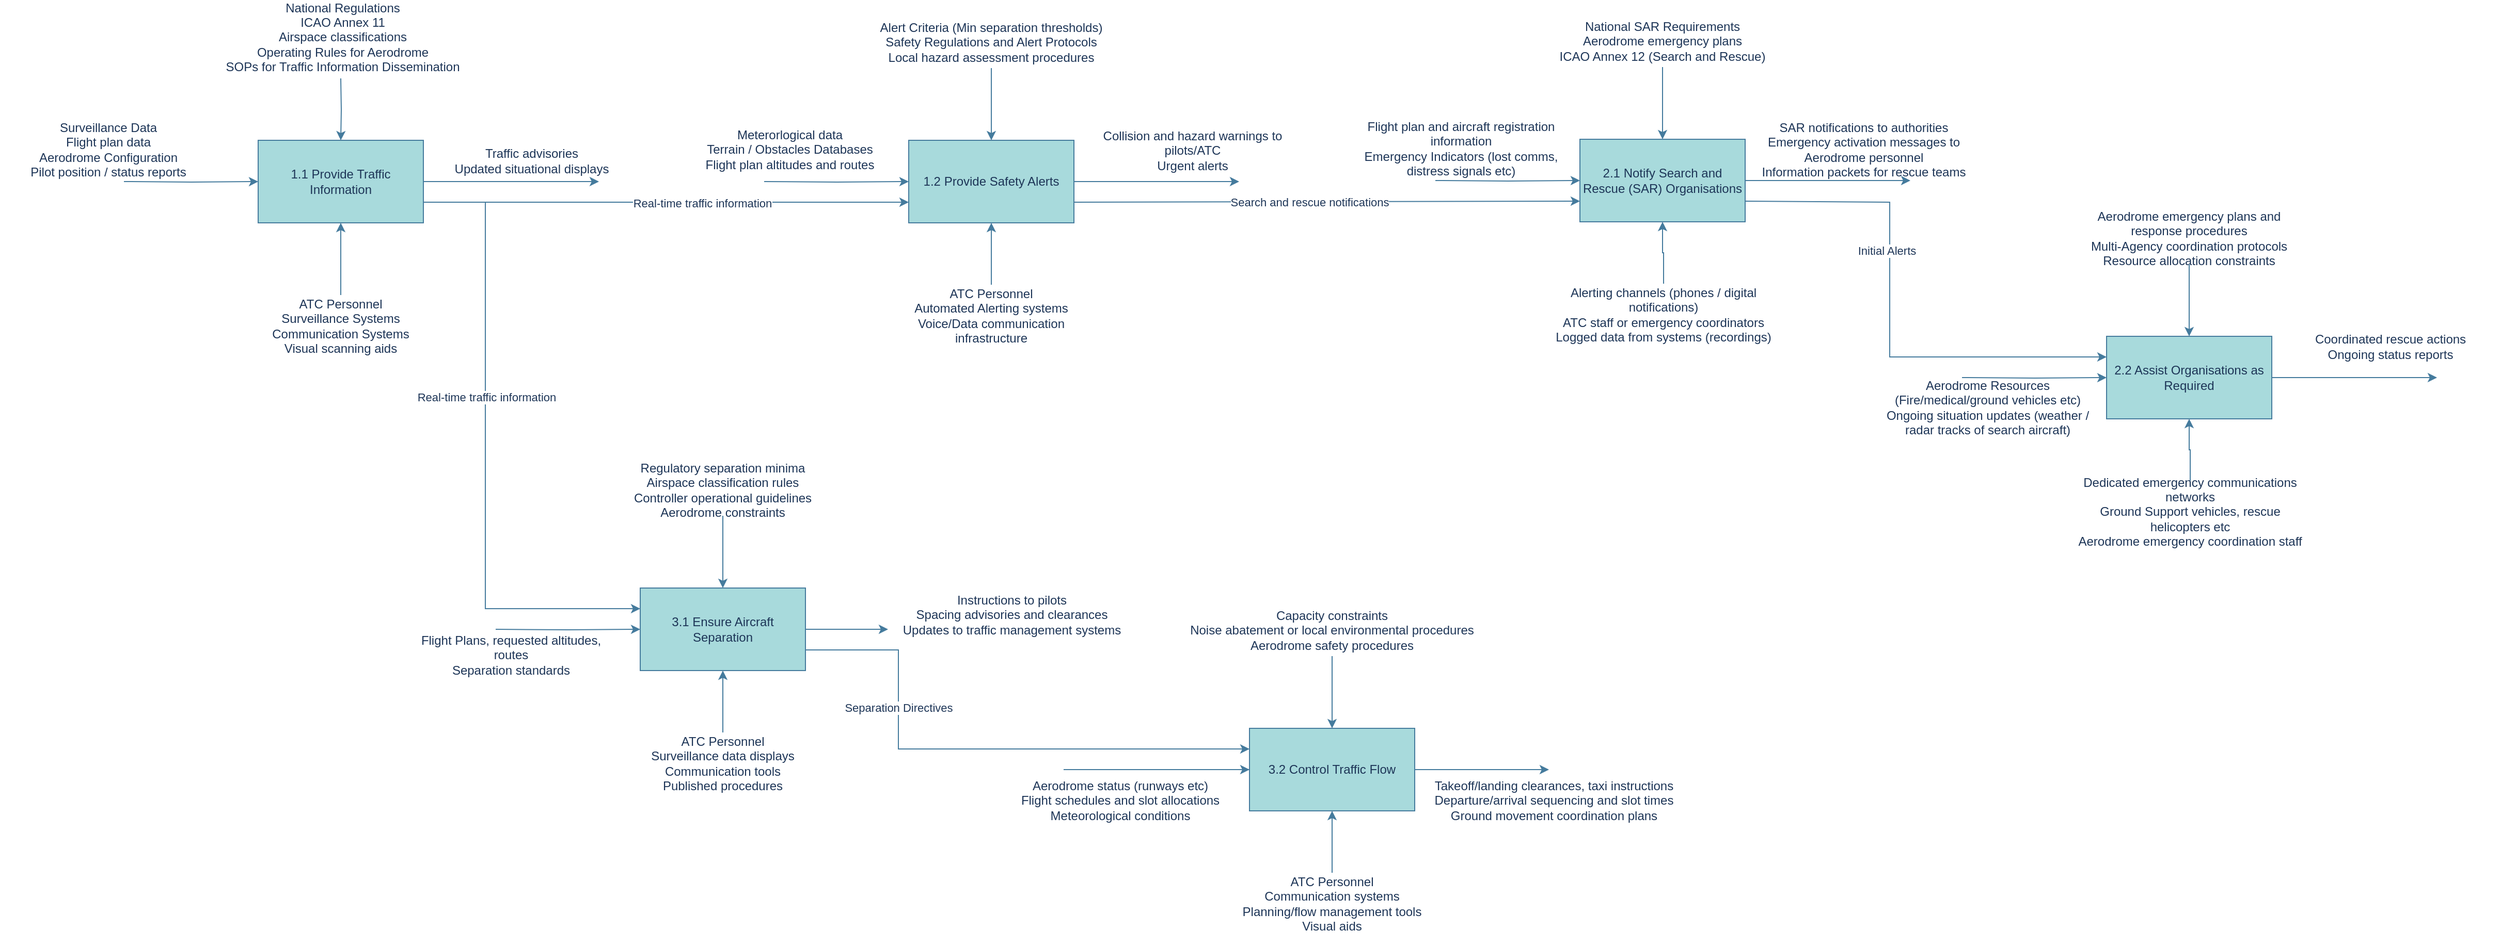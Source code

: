 <mxfile version="26.0.10">
  <diagram name="Page-1" id="mhuVICRI-4RMuyPOTQWO">
    <mxGraphModel dx="1678" dy="919" grid="1" gridSize="10" guides="1" tooltips="1" connect="1" arrows="1" fold="1" page="1" pageScale="1" pageWidth="3300" pageHeight="2339" math="0" shadow="0">
      <root>
        <mxCell id="0" />
        <mxCell id="1" parent="0" />
        <mxCell id="YCx-nxro3G4o6VL55sHo-1" value="" style="group;labelBackgroundColor=none;fontColor=#1D3557;" vertex="1" connectable="0" parent="1">
          <mxGeometry x="210.0" y="160" width="590" height="290" as="geometry" />
        </mxCell>
        <mxCell id="YCx-nxro3G4o6VL55sHo-2" value="" style="group;labelBackgroundColor=none;fontColor=#1D3557;" vertex="1" connectable="0" parent="YCx-nxro3G4o6VL55sHo-1">
          <mxGeometry x="110" width="480" height="290" as="geometry" />
        </mxCell>
        <mxCell id="YCx-nxro3G4o6VL55sHo-3" value="1.1 Provide Traffic Information" style="rounded=0;whiteSpace=wrap;html=1;labelBackgroundColor=none;fillColor=#A8DADC;strokeColor=#457B9D;fontColor=#1D3557;" vertex="1" parent="YCx-nxro3G4o6VL55sHo-2">
          <mxGeometry x="100" y="80" width="160" height="80" as="geometry" />
        </mxCell>
        <mxCell id="YCx-nxro3G4o6VL55sHo-4" value="" style="edgeStyle=orthogonalEdgeStyle;rounded=0;orthogonalLoop=1;jettySize=auto;html=1;strokeColor=#457B9D;fontColor=default;fillColor=#A8DADC;labelBackgroundColor=none;" edge="1" parent="YCx-nxro3G4o6VL55sHo-2" source="YCx-nxro3G4o6VL55sHo-5" target="YCx-nxro3G4o6VL55sHo-3">
          <mxGeometry relative="1" as="geometry" />
        </mxCell>
        <mxCell id="YCx-nxro3G4o6VL55sHo-5" value="ATC Personnel&lt;br&gt;Surveillance Systems&lt;br&gt;Communication Systems&lt;br&gt;Visual scanning aids" style="text;html=1;align=center;verticalAlign=middle;whiteSpace=wrap;rounded=0;labelBackgroundColor=none;fontColor=#1D3557;" vertex="1" parent="YCx-nxro3G4o6VL55sHo-2">
          <mxGeometry x="80" y="230" width="200" height="60" as="geometry" />
        </mxCell>
        <mxCell id="YCx-nxro3G4o6VL55sHo-7" value="" style="edgeStyle=orthogonalEdgeStyle;rounded=0;orthogonalLoop=1;jettySize=auto;html=1;strokeColor=#457B9D;align=center;verticalAlign=middle;fontFamily=Helvetica;fontSize=11;fontColor=default;labelBackgroundColor=none;endArrow=classic;fillColor=#A8DADC;" edge="1" parent="YCx-nxro3G4o6VL55sHo-2" target="YCx-nxro3G4o6VL55sHo-3">
          <mxGeometry relative="1" as="geometry">
            <mxPoint x="180" y="20" as="sourcePoint" />
          </mxGeometry>
        </mxCell>
        <mxCell id="YCx-nxro3G4o6VL55sHo-12" value="" style="edgeLabel;html=1;align=center;verticalAlign=middle;resizable=0;points=[];strokeColor=#457B9D;fontColor=#1D3557;fillColor=#A8DADC;" vertex="1" connectable="0" parent="YCx-nxro3G4o6VL55sHo-7">
          <mxGeometry x="-0.472" y="-2" relative="1" as="geometry">
            <mxPoint as="offset" />
          </mxGeometry>
        </mxCell>
        <mxCell id="YCx-nxro3G4o6VL55sHo-8" value="Traffic advisories&lt;br&gt;Updated situational displays" style="text;html=1;align=center;verticalAlign=middle;whiteSpace=wrap;rounded=0;labelBackgroundColor=none;fontColor=#1D3557;" vertex="1" parent="YCx-nxro3G4o6VL55sHo-2">
          <mxGeometry x="260" y="80" width="210" height="40" as="geometry" />
        </mxCell>
        <mxCell id="YCx-nxro3G4o6VL55sHo-9" value="" style="endArrow=classic;html=1;rounded=0;exitX=1;exitY=0.5;exitDx=0;exitDy=0;strokeColor=#457B9D;align=center;verticalAlign=middle;fontFamily=Helvetica;fontSize=11;fontColor=default;labelBackgroundColor=none;edgeStyle=orthogonalEdgeStyle;fillColor=#A8DADC;" edge="1" parent="YCx-nxro3G4o6VL55sHo-1" source="YCx-nxro3G4o6VL55sHo-3">
          <mxGeometry width="50" height="50" relative="1" as="geometry">
            <mxPoint x="310" y="280" as="sourcePoint" />
            <mxPoint x="540" y="120" as="targetPoint" />
          </mxGeometry>
        </mxCell>
        <mxCell id="YCx-nxro3G4o6VL55sHo-10" value="" style="edgeStyle=orthogonalEdgeStyle;rounded=0;orthogonalLoop=1;jettySize=auto;html=1;strokeColor=#457B9D;fontColor=default;fillColor=#A8DADC;labelBackgroundColor=none;" edge="1" parent="YCx-nxro3G4o6VL55sHo-1" target="YCx-nxro3G4o6VL55sHo-3">
          <mxGeometry relative="1" as="geometry">
            <mxPoint x="80" y="120" as="sourcePoint" />
          </mxGeometry>
        </mxCell>
        <mxCell id="YCx-nxro3G4o6VL55sHo-11" value="Surveillance Data&lt;br&gt;Flight plan data&lt;div&gt;Aerodrome Configuration&lt;br&gt;Pilot position / status reports&lt;/div&gt;" style="text;html=1;align=center;verticalAlign=middle;whiteSpace=wrap;rounded=0;labelBackgroundColor=none;fontColor=#1D3557;" vertex="1" parent="YCx-nxro3G4o6VL55sHo-1">
          <mxGeometry x="-40" y="50" width="210" height="77" as="geometry" />
        </mxCell>
        <mxCell id="YCx-nxro3G4o6VL55sHo-13" value="National Regulations&lt;br&gt;ICAO Annex 11&lt;br&gt;Airspace classifications&lt;br&gt;Operating Rules for Aerodrome&lt;br&gt;SOPs for Traffic Information Dissemination" style="text;html=1;align=center;verticalAlign=middle;whiteSpace=wrap;rounded=0;labelBackgroundColor=none;fontColor=#1D3557;" vertex="1" parent="1">
          <mxGeometry x="387" y="120" width="230" height="40" as="geometry" />
        </mxCell>
        <mxCell id="YCx-nxro3G4o6VL55sHo-14" value="" style="group;labelBackgroundColor=none;fontColor=#1D3557;" vertex="1" connectable="0" parent="1">
          <mxGeometry x="830.0" y="160" width="590" height="290" as="geometry" />
        </mxCell>
        <mxCell id="YCx-nxro3G4o6VL55sHo-15" value="" style="group;labelBackgroundColor=none;fontColor=#1D3557;" vertex="1" connectable="0" parent="YCx-nxro3G4o6VL55sHo-14">
          <mxGeometry x="110" width="480" height="290" as="geometry" />
        </mxCell>
        <mxCell id="YCx-nxro3G4o6VL55sHo-16" value="1.2 Provide Safety Alerts" style="rounded=0;whiteSpace=wrap;html=1;labelBackgroundColor=none;fillColor=#A8DADC;strokeColor=#457B9D;fontColor=#1D3557;" vertex="1" parent="YCx-nxro3G4o6VL55sHo-15">
          <mxGeometry x="110" y="80" width="160" height="80" as="geometry" />
        </mxCell>
        <mxCell id="YCx-nxro3G4o6VL55sHo-17" value="" style="edgeStyle=orthogonalEdgeStyle;rounded=0;orthogonalLoop=1;jettySize=auto;html=1;strokeColor=#457B9D;fontColor=default;fillColor=#A8DADC;labelBackgroundColor=none;" edge="1" parent="YCx-nxro3G4o6VL55sHo-15" source="YCx-nxro3G4o6VL55sHo-18" target="YCx-nxro3G4o6VL55sHo-16">
          <mxGeometry relative="1" as="geometry" />
        </mxCell>
        <mxCell id="YCx-nxro3G4o6VL55sHo-18" value="ATC Personnel&lt;br&gt;Automated Alerting systems&lt;br&gt;Voice/Data communication infrastructure" style="text;html=1;align=center;verticalAlign=middle;whiteSpace=wrap;rounded=0;labelBackgroundColor=none;fontColor=#1D3557;" vertex="1" parent="YCx-nxro3G4o6VL55sHo-15">
          <mxGeometry x="90" y="220" width="200" height="60" as="geometry" />
        </mxCell>
        <mxCell id="YCx-nxro3G4o6VL55sHo-21" value="Collision and hazard warnings to pilots/ATC&lt;br&gt;Urgent alerts" style="text;html=1;align=center;verticalAlign=middle;whiteSpace=wrap;rounded=0;labelBackgroundColor=none;fontColor=#1D3557;" vertex="1" parent="YCx-nxro3G4o6VL55sHo-15">
          <mxGeometry x="280" y="70" width="210" height="40" as="geometry" />
        </mxCell>
        <mxCell id="YCx-nxro3G4o6VL55sHo-24" value="Meterorlogical data&lt;br&gt;Terrain / Obstacles Databases&lt;br&gt;Flight plan altitudes and routes" style="text;html=1;align=center;verticalAlign=middle;whiteSpace=wrap;rounded=0;labelBackgroundColor=none;fontColor=#1D3557;" vertex="1" parent="YCx-nxro3G4o6VL55sHo-15">
          <mxGeometry x="-110" y="50" width="210" height="77" as="geometry" />
        </mxCell>
        <mxCell id="YCx-nxro3G4o6VL55sHo-22" value="" style="endArrow=classic;html=1;rounded=0;exitX=1;exitY=0.5;exitDx=0;exitDy=0;strokeColor=#457B9D;align=center;verticalAlign=middle;fontFamily=Helvetica;fontSize=11;fontColor=default;labelBackgroundColor=none;edgeStyle=orthogonalEdgeStyle;fillColor=#A8DADC;" edge="1" parent="YCx-nxro3G4o6VL55sHo-14" source="YCx-nxro3G4o6VL55sHo-16">
          <mxGeometry width="50" height="50" relative="1" as="geometry">
            <mxPoint x="310" y="280" as="sourcePoint" />
            <mxPoint x="540" y="120" as="targetPoint" />
          </mxGeometry>
        </mxCell>
        <mxCell id="YCx-nxro3G4o6VL55sHo-23" value="" style="edgeStyle=orthogonalEdgeStyle;rounded=0;orthogonalLoop=1;jettySize=auto;html=1;strokeColor=#457B9D;fontColor=default;fillColor=#A8DADC;labelBackgroundColor=none;" edge="1" parent="YCx-nxro3G4o6VL55sHo-14" target="YCx-nxro3G4o6VL55sHo-16">
          <mxGeometry relative="1" as="geometry">
            <mxPoint x="80" y="120" as="sourcePoint" />
          </mxGeometry>
        </mxCell>
        <mxCell id="YCx-nxro3G4o6VL55sHo-25" value="" style="endArrow=classic;html=1;rounded=0;strokeColor=#457B9D;fontColor=#1D3557;fillColor=#A8DADC;entryX=0;entryY=0.75;entryDx=0;entryDy=0;exitX=1;exitY=0.75;exitDx=0;exitDy=0;" edge="1" parent="1" source="YCx-nxro3G4o6VL55sHo-3" target="YCx-nxro3G4o6VL55sHo-16">
          <mxGeometry width="50" height="50" relative="1" as="geometry">
            <mxPoint x="700" y="390" as="sourcePoint" />
            <mxPoint x="750" y="340" as="targetPoint" />
          </mxGeometry>
        </mxCell>
        <mxCell id="YCx-nxro3G4o6VL55sHo-26" value="Real-time traffic information" style="edgeLabel;html=1;align=center;verticalAlign=middle;resizable=0;points=[];strokeColor=#457B9D;fontColor=#1D3557;fillColor=#A8DADC;" vertex="1" connectable="0" parent="YCx-nxro3G4o6VL55sHo-25">
          <mxGeometry x="0.149" y="-1" relative="1" as="geometry">
            <mxPoint as="offset" />
          </mxGeometry>
        </mxCell>
        <mxCell id="YCx-nxro3G4o6VL55sHo-28" value="Alert Criteria (Min separation thresholds)&lt;br&gt;Safety Regulations and Alert Protocols&lt;br&gt;Local hazard assessment procedures" style="text;html=1;align=center;verticalAlign=middle;whiteSpace=wrap;rounded=0;labelBackgroundColor=none;fontColor=#1D3557;" vertex="1" parent="1">
          <mxGeometry x="1015" y="120" width="230" height="50" as="geometry" />
        </mxCell>
        <mxCell id="YCx-nxro3G4o6VL55sHo-19" value="" style="edgeStyle=orthogonalEdgeStyle;rounded=0;orthogonalLoop=1;jettySize=auto;html=1;strokeColor=#457B9D;align=center;verticalAlign=middle;fontFamily=Helvetica;fontSize=11;fontColor=default;labelBackgroundColor=none;endArrow=classic;fillColor=#A8DADC;" edge="1" parent="1" target="YCx-nxro3G4o6VL55sHo-16" source="YCx-nxro3G4o6VL55sHo-28">
          <mxGeometry relative="1" as="geometry">
            <mxPoint x="1120.0" y="180" as="sourcePoint" />
          </mxGeometry>
        </mxCell>
        <mxCell id="YCx-nxro3G4o6VL55sHo-20" value="" style="edgeLabel;html=1;align=center;verticalAlign=middle;resizable=0;points=[];strokeColor=#457B9D;fontColor=#1D3557;fillColor=#A8DADC;" vertex="1" connectable="0" parent="YCx-nxro3G4o6VL55sHo-19">
          <mxGeometry x="-0.472" y="-2" relative="1" as="geometry">
            <mxPoint as="offset" />
          </mxGeometry>
        </mxCell>
        <mxCell id="YCx-nxro3G4o6VL55sHo-30" value="" style="group;labelBackgroundColor=none;fontColor=#1D3557;" vertex="1" connectable="0" parent="1">
          <mxGeometry x="1480.0" y="159" width="590" height="290" as="geometry" />
        </mxCell>
        <mxCell id="YCx-nxro3G4o6VL55sHo-31" value="" style="group;labelBackgroundColor=none;fontColor=#1D3557;" vertex="1" connectable="0" parent="YCx-nxro3G4o6VL55sHo-30">
          <mxGeometry x="110" width="480" height="290" as="geometry" />
        </mxCell>
        <mxCell id="YCx-nxro3G4o6VL55sHo-32" value="2.1 Notify Search and Rescue (SAR) Organisations" style="rounded=0;whiteSpace=wrap;html=1;labelBackgroundColor=none;fillColor=#A8DADC;strokeColor=#457B9D;fontColor=#1D3557;" vertex="1" parent="YCx-nxro3G4o6VL55sHo-31">
          <mxGeometry x="110" y="80" width="160" height="80" as="geometry" />
        </mxCell>
        <mxCell id="YCx-nxro3G4o6VL55sHo-33" value="" style="edgeStyle=orthogonalEdgeStyle;rounded=0;orthogonalLoop=1;jettySize=auto;html=1;strokeColor=#457B9D;fontColor=default;fillColor=#A8DADC;labelBackgroundColor=none;" edge="1" parent="YCx-nxro3G4o6VL55sHo-31" source="YCx-nxro3G4o6VL55sHo-34" target="YCx-nxro3G4o6VL55sHo-32">
          <mxGeometry relative="1" as="geometry" />
        </mxCell>
        <mxCell id="YCx-nxro3G4o6VL55sHo-34" value="Alerting channels (phones / digital notifications)&lt;br&gt;ATC staff or emergency coordinators&lt;br&gt;Logged data from systems (recordings)" style="text;html=1;align=center;verticalAlign=middle;whiteSpace=wrap;rounded=0;labelBackgroundColor=none;fontColor=#1D3557;" vertex="1" parent="YCx-nxro3G4o6VL55sHo-31">
          <mxGeometry x="81" y="220" width="220" height="60" as="geometry" />
        </mxCell>
        <mxCell id="YCx-nxro3G4o6VL55sHo-35" value="SAR notifications to authorities&lt;br&gt;Emergency activation messages to Aerodrome personnel&lt;br&gt;Information packets for rescue teams" style="text;html=1;align=center;verticalAlign=middle;whiteSpace=wrap;rounded=0;labelBackgroundColor=none;fontColor=#1D3557;" vertex="1" parent="YCx-nxro3G4o6VL55sHo-31">
          <mxGeometry x="280" y="70" width="210" height="40" as="geometry" />
        </mxCell>
        <mxCell id="YCx-nxro3G4o6VL55sHo-36" value="Flight plan and aircraft registration information&lt;br&gt;Emergency Indicators (lost comms, distress signals etc)" style="text;html=1;align=center;verticalAlign=middle;whiteSpace=wrap;rounded=0;labelBackgroundColor=none;fontColor=#1D3557;" vertex="1" parent="YCx-nxro3G4o6VL55sHo-31">
          <mxGeometry x="-110" y="50" width="210" height="77" as="geometry" />
        </mxCell>
        <mxCell id="YCx-nxro3G4o6VL55sHo-39" value="National SAR Requirements&lt;br&gt;Aerodrome emergency plans&lt;br&gt;ICAO Annex 12 (Search and Rescue)" style="text;html=1;align=center;verticalAlign=middle;whiteSpace=wrap;rounded=0;labelBackgroundColor=none;fontColor=#1D3557;" vertex="1" parent="YCx-nxro3G4o6VL55sHo-31">
          <mxGeometry x="75.0" y="-40" width="230" height="50" as="geometry" />
        </mxCell>
        <mxCell id="YCx-nxro3G4o6VL55sHo-40" value="" style="edgeStyle=orthogonalEdgeStyle;rounded=0;orthogonalLoop=1;jettySize=auto;html=1;strokeColor=#457B9D;align=center;verticalAlign=middle;fontFamily=Helvetica;fontSize=11;fontColor=default;labelBackgroundColor=none;endArrow=classic;fillColor=#A8DADC;" edge="1" parent="YCx-nxro3G4o6VL55sHo-31" source="YCx-nxro3G4o6VL55sHo-39">
          <mxGeometry relative="1" as="geometry">
            <mxPoint x="180" y="20" as="sourcePoint" />
            <mxPoint x="190.0" y="80" as="targetPoint" />
          </mxGeometry>
        </mxCell>
        <mxCell id="YCx-nxro3G4o6VL55sHo-41" value="" style="edgeLabel;html=1;align=center;verticalAlign=middle;resizable=0;points=[];strokeColor=#457B9D;fontColor=#1D3557;fillColor=#A8DADC;" vertex="1" connectable="0" parent="YCx-nxro3G4o6VL55sHo-40">
          <mxGeometry x="-0.472" y="-2" relative="1" as="geometry">
            <mxPoint as="offset" />
          </mxGeometry>
        </mxCell>
        <mxCell id="YCx-nxro3G4o6VL55sHo-37" value="" style="endArrow=classic;html=1;rounded=0;exitX=1;exitY=0.5;exitDx=0;exitDy=0;strokeColor=#457B9D;align=center;verticalAlign=middle;fontFamily=Helvetica;fontSize=11;fontColor=default;labelBackgroundColor=none;edgeStyle=orthogonalEdgeStyle;fillColor=#A8DADC;" edge="1" parent="YCx-nxro3G4o6VL55sHo-30" source="YCx-nxro3G4o6VL55sHo-32">
          <mxGeometry width="50" height="50" relative="1" as="geometry">
            <mxPoint x="310" y="280" as="sourcePoint" />
            <mxPoint x="540" y="120" as="targetPoint" />
          </mxGeometry>
        </mxCell>
        <mxCell id="YCx-nxro3G4o6VL55sHo-38" value="" style="edgeStyle=orthogonalEdgeStyle;rounded=0;orthogonalLoop=1;jettySize=auto;html=1;strokeColor=#457B9D;fontColor=default;fillColor=#A8DADC;labelBackgroundColor=none;" edge="1" parent="YCx-nxro3G4o6VL55sHo-30" target="YCx-nxro3G4o6VL55sHo-32">
          <mxGeometry relative="1" as="geometry">
            <mxPoint x="80" y="120" as="sourcePoint" />
          </mxGeometry>
        </mxCell>
        <mxCell id="YCx-nxro3G4o6VL55sHo-42" value="" style="endArrow=classic;html=1;rounded=0;strokeColor=#457B9D;fontColor=#1D3557;fillColor=#A8DADC;entryX=0;entryY=0.75;entryDx=0;entryDy=0;exitX=1;exitY=0.75;exitDx=0;exitDy=0;" edge="1" parent="1" source="YCx-nxro3G4o6VL55sHo-16" target="YCx-nxro3G4o6VL55sHo-32">
          <mxGeometry width="50" height="50" relative="1" as="geometry">
            <mxPoint x="1410" y="480" as="sourcePoint" />
            <mxPoint x="1460" y="430" as="targetPoint" />
          </mxGeometry>
        </mxCell>
        <mxCell id="YCx-nxro3G4o6VL55sHo-43" value="Search and rescue notifications" style="edgeLabel;html=1;align=center;verticalAlign=middle;resizable=0;points=[];strokeColor=#457B9D;fontColor=#1D3557;fillColor=#A8DADC;" vertex="1" connectable="0" parent="YCx-nxro3G4o6VL55sHo-42">
          <mxGeometry x="-0.072" relative="1" as="geometry">
            <mxPoint as="offset" />
          </mxGeometry>
        </mxCell>
        <mxCell id="YCx-nxro3G4o6VL55sHo-44" value="" style="group;labelBackgroundColor=none;fontColor=#1D3557;" vertex="1" connectable="0" parent="1">
          <mxGeometry x="1990.0" y="350" width="590" height="290" as="geometry" />
        </mxCell>
        <mxCell id="YCx-nxro3G4o6VL55sHo-45" value="" style="group;labelBackgroundColor=none;fontColor=#1D3557;" vertex="1" connectable="0" parent="YCx-nxro3G4o6VL55sHo-44">
          <mxGeometry x="110" width="480" height="290" as="geometry" />
        </mxCell>
        <mxCell id="YCx-nxro3G4o6VL55sHo-46" value="2.2 Assist Organisations as Required" style="rounded=0;whiteSpace=wrap;html=1;labelBackgroundColor=none;fillColor=#A8DADC;strokeColor=#457B9D;fontColor=#1D3557;" vertex="1" parent="YCx-nxro3G4o6VL55sHo-45">
          <mxGeometry x="110" y="80" width="160" height="80" as="geometry" />
        </mxCell>
        <mxCell id="YCx-nxro3G4o6VL55sHo-47" value="" style="edgeStyle=orthogonalEdgeStyle;rounded=0;orthogonalLoop=1;jettySize=auto;html=1;strokeColor=#457B9D;fontColor=default;fillColor=#A8DADC;labelBackgroundColor=none;" edge="1" parent="YCx-nxro3G4o6VL55sHo-45" source="YCx-nxro3G4o6VL55sHo-48" target="YCx-nxro3G4o6VL55sHo-46">
          <mxGeometry relative="1" as="geometry" />
        </mxCell>
        <mxCell id="YCx-nxro3G4o6VL55sHo-48" value="Dedicated emergency communications networks&lt;br&gt;Ground Support vehicles, rescue helicopters etc&lt;br&gt;Aerodrome emergency coordination staff" style="text;html=1;align=center;verticalAlign=middle;whiteSpace=wrap;rounded=0;labelBackgroundColor=none;fontColor=#1D3557;" vertex="1" parent="YCx-nxro3G4o6VL55sHo-45">
          <mxGeometry x="81" y="220" width="220" height="60" as="geometry" />
        </mxCell>
        <mxCell id="YCx-nxro3G4o6VL55sHo-49" value="Coordinated rescue actions&lt;br&gt;Ongoing status reports" style="text;html=1;align=center;verticalAlign=middle;whiteSpace=wrap;rounded=0;labelBackgroundColor=none;fontColor=#1D3557;" vertex="1" parent="YCx-nxro3G4o6VL55sHo-45">
          <mxGeometry x="280" y="70" width="210" height="40" as="geometry" />
        </mxCell>
        <mxCell id="YCx-nxro3G4o6VL55sHo-51" value="Aerodrome emergency plans and response procedures&lt;br&gt;Multi-Agency coordination protocols&lt;br&gt;Resource allocation constraints" style="text;html=1;align=center;verticalAlign=middle;whiteSpace=wrap;rounded=0;labelBackgroundColor=none;fontColor=#1D3557;" vertex="1" parent="YCx-nxro3G4o6VL55sHo-45">
          <mxGeometry x="75.0" y="-40" width="230" height="50" as="geometry" />
        </mxCell>
        <mxCell id="YCx-nxro3G4o6VL55sHo-52" value="" style="edgeStyle=orthogonalEdgeStyle;rounded=0;orthogonalLoop=1;jettySize=auto;html=1;strokeColor=#457B9D;align=center;verticalAlign=middle;fontFamily=Helvetica;fontSize=11;fontColor=default;labelBackgroundColor=none;endArrow=classic;fillColor=#A8DADC;" edge="1" parent="YCx-nxro3G4o6VL55sHo-45" source="YCx-nxro3G4o6VL55sHo-51">
          <mxGeometry relative="1" as="geometry">
            <mxPoint x="180" y="20" as="sourcePoint" />
            <mxPoint x="190.0" y="80" as="targetPoint" />
          </mxGeometry>
        </mxCell>
        <mxCell id="YCx-nxro3G4o6VL55sHo-53" value="" style="edgeLabel;html=1;align=center;verticalAlign=middle;resizable=0;points=[];strokeColor=#457B9D;fontColor=#1D3557;fillColor=#A8DADC;" vertex="1" connectable="0" parent="YCx-nxro3G4o6VL55sHo-52">
          <mxGeometry x="-0.472" y="-2" relative="1" as="geometry">
            <mxPoint as="offset" />
          </mxGeometry>
        </mxCell>
        <mxCell id="YCx-nxro3G4o6VL55sHo-54" value="" style="endArrow=classic;html=1;rounded=0;exitX=1;exitY=0.5;exitDx=0;exitDy=0;strokeColor=#457B9D;align=center;verticalAlign=middle;fontFamily=Helvetica;fontSize=11;fontColor=default;labelBackgroundColor=none;edgeStyle=orthogonalEdgeStyle;fillColor=#A8DADC;" edge="1" parent="YCx-nxro3G4o6VL55sHo-44" source="YCx-nxro3G4o6VL55sHo-46">
          <mxGeometry width="50" height="50" relative="1" as="geometry">
            <mxPoint x="310" y="280" as="sourcePoint" />
            <mxPoint x="540" y="120" as="targetPoint" />
          </mxGeometry>
        </mxCell>
        <mxCell id="YCx-nxro3G4o6VL55sHo-55" value="" style="edgeStyle=orthogonalEdgeStyle;rounded=0;orthogonalLoop=1;jettySize=auto;html=1;strokeColor=#457B9D;fontColor=default;fillColor=#A8DADC;labelBackgroundColor=none;" edge="1" parent="YCx-nxro3G4o6VL55sHo-44" target="YCx-nxro3G4o6VL55sHo-46">
          <mxGeometry relative="1" as="geometry">
            <mxPoint x="80" y="120" as="sourcePoint" />
          </mxGeometry>
        </mxCell>
        <mxCell id="YCx-nxro3G4o6VL55sHo-50" value="Aerodrome Resources (Fire/medical/ground vehicles etc)&lt;br&gt;Ongoing situation updates (weather / radar tracks of search aircraft)" style="text;html=1;align=center;verticalAlign=middle;whiteSpace=wrap;rounded=0;labelBackgroundColor=none;fontColor=#1D3557;" vertex="1" parent="YCx-nxro3G4o6VL55sHo-44">
          <mxGeometry y="110" width="210" height="77" as="geometry" />
        </mxCell>
        <mxCell id="YCx-nxro3G4o6VL55sHo-56" value="" style="endArrow=classic;html=1;rounded=0;strokeColor=#457B9D;fontColor=#1D3557;fillColor=#A8DADC;entryX=0;entryY=0.25;entryDx=0;entryDy=0;exitX=1;exitY=0.75;exitDx=0;exitDy=0;" edge="1" parent="1" source="YCx-nxro3G4o6VL55sHo-32" target="YCx-nxro3G4o6VL55sHo-46">
          <mxGeometry width="50" height="50" relative="1" as="geometry">
            <mxPoint x="1830" y="590" as="sourcePoint" />
            <mxPoint x="1880" y="540" as="targetPoint" />
            <Array as="points">
              <mxPoint x="2000" y="300" />
              <mxPoint x="2000" y="450" />
            </Array>
          </mxGeometry>
        </mxCell>
        <mxCell id="YCx-nxro3G4o6VL55sHo-57" value="Initial Alerts" style="edgeLabel;html=1;align=center;verticalAlign=middle;resizable=0;points=[];strokeColor=#457B9D;fontColor=#1D3557;fillColor=#A8DADC;" vertex="1" connectable="0" parent="YCx-nxro3G4o6VL55sHo-56">
          <mxGeometry x="-0.253" y="-3" relative="1" as="geometry">
            <mxPoint as="offset" />
          </mxGeometry>
        </mxCell>
        <mxCell id="YCx-nxro3G4o6VL55sHo-58" value="" style="group;labelBackgroundColor=none;fontColor=#1D3557;" vertex="1" connectable="0" parent="1">
          <mxGeometry x="570.0" y="594" width="690" height="290" as="geometry" />
        </mxCell>
        <mxCell id="YCx-nxro3G4o6VL55sHo-59" value="" style="group;labelBackgroundColor=none;fontColor=#1D3557;" vertex="1" connectable="0" parent="YCx-nxro3G4o6VL55sHo-58">
          <mxGeometry x="110" width="580" height="290" as="geometry" />
        </mxCell>
        <mxCell id="YCx-nxro3G4o6VL55sHo-60" value="3.1 Ensure Aircraft Separation" style="rounded=0;whiteSpace=wrap;html=1;labelBackgroundColor=none;fillColor=#A8DADC;strokeColor=#457B9D;fontColor=#1D3557;" vertex="1" parent="YCx-nxro3G4o6VL55sHo-59">
          <mxGeometry x="110" y="80" width="160" height="80" as="geometry" />
        </mxCell>
        <mxCell id="YCx-nxro3G4o6VL55sHo-61" value="" style="edgeStyle=orthogonalEdgeStyle;rounded=0;orthogonalLoop=1;jettySize=auto;html=1;strokeColor=#457B9D;fontColor=default;fillColor=#A8DADC;labelBackgroundColor=none;" edge="1" parent="YCx-nxro3G4o6VL55sHo-59" source="YCx-nxro3G4o6VL55sHo-62" target="YCx-nxro3G4o6VL55sHo-60">
          <mxGeometry relative="1" as="geometry" />
        </mxCell>
        <mxCell id="YCx-nxro3G4o6VL55sHo-62" value="ATC Personnel&lt;br&gt;Surveillance data displays&lt;br&gt;Communication tools&lt;br&gt;Published procedures" style="text;html=1;align=center;verticalAlign=middle;whiteSpace=wrap;rounded=0;labelBackgroundColor=none;fontColor=#1D3557;" vertex="1" parent="YCx-nxro3G4o6VL55sHo-59">
          <mxGeometry x="90" y="220" width="200" height="60" as="geometry" />
        </mxCell>
        <mxCell id="YCx-nxro3G4o6VL55sHo-69" value="Regulatory separation minima&lt;br&gt;Airspace classification rules&lt;br&gt;Controller operational guidelines&lt;br&gt;Aerodrome constraints" style="text;html=1;align=center;verticalAlign=middle;whiteSpace=wrap;rounded=0;labelBackgroundColor=none;fontColor=#1D3557;" vertex="1" parent="YCx-nxro3G4o6VL55sHo-59">
          <mxGeometry x="75.0" y="-40" width="230" height="50" as="geometry" />
        </mxCell>
        <mxCell id="YCx-nxro3G4o6VL55sHo-70" value="" style="edgeStyle=orthogonalEdgeStyle;rounded=0;orthogonalLoop=1;jettySize=auto;html=1;strokeColor=#457B9D;align=center;verticalAlign=middle;fontFamily=Helvetica;fontSize=11;fontColor=default;labelBackgroundColor=none;endArrow=classic;fillColor=#A8DADC;" edge="1" parent="YCx-nxro3G4o6VL55sHo-59" source="YCx-nxro3G4o6VL55sHo-69">
          <mxGeometry relative="1" as="geometry">
            <mxPoint x="180" y="20" as="sourcePoint" />
            <mxPoint x="190.0" y="80" as="targetPoint" />
          </mxGeometry>
        </mxCell>
        <mxCell id="YCx-nxro3G4o6VL55sHo-71" value="" style="edgeLabel;html=1;align=center;verticalAlign=middle;resizable=0;points=[];strokeColor=#457B9D;fontColor=#1D3557;fillColor=#A8DADC;" vertex="1" connectable="0" parent="YCx-nxro3G4o6VL55sHo-70">
          <mxGeometry x="-0.472" y="-2" relative="1" as="geometry">
            <mxPoint as="offset" />
          </mxGeometry>
        </mxCell>
        <mxCell id="YCx-nxro3G4o6VL55sHo-63" value="Instructions to pilots&lt;br&gt;Spacing advisories and clearances&lt;br&gt;Updates to traffic management systems" style="text;html=1;align=center;verticalAlign=middle;whiteSpace=wrap;rounded=0;labelBackgroundColor=none;fontColor=#1D3557;" vertex="1" parent="YCx-nxro3G4o6VL55sHo-59">
          <mxGeometry x="360" y="86" width="220" height="40" as="geometry" />
        </mxCell>
        <mxCell id="YCx-nxro3G4o6VL55sHo-65" value="" style="endArrow=classic;html=1;rounded=0;exitX=1;exitY=0.5;exitDx=0;exitDy=0;strokeColor=#457B9D;align=center;verticalAlign=middle;fontFamily=Helvetica;fontSize=11;fontColor=default;labelBackgroundColor=none;edgeStyle=orthogonalEdgeStyle;fillColor=#A8DADC;" edge="1" parent="YCx-nxro3G4o6VL55sHo-58" source="YCx-nxro3G4o6VL55sHo-60">
          <mxGeometry width="50" height="50" relative="1" as="geometry">
            <mxPoint x="310" y="280" as="sourcePoint" />
            <mxPoint x="460.0" y="120" as="targetPoint" />
          </mxGeometry>
        </mxCell>
        <mxCell id="YCx-nxro3G4o6VL55sHo-66" value="" style="edgeStyle=orthogonalEdgeStyle;rounded=0;orthogonalLoop=1;jettySize=auto;html=1;strokeColor=#457B9D;fontColor=default;fillColor=#A8DADC;labelBackgroundColor=none;" edge="1" parent="YCx-nxro3G4o6VL55sHo-58" target="YCx-nxro3G4o6VL55sHo-60">
          <mxGeometry relative="1" as="geometry">
            <mxPoint x="80" y="120" as="sourcePoint" />
          </mxGeometry>
        </mxCell>
        <mxCell id="YCx-nxro3G4o6VL55sHo-64" value="Flight Plans, requested altitudes, routes&lt;br&gt;Separation standards" style="text;html=1;align=center;verticalAlign=middle;whiteSpace=wrap;rounded=0;labelBackgroundColor=none;fontColor=#1D3557;" vertex="1" parent="YCx-nxro3G4o6VL55sHo-58">
          <mxGeometry x="-10" y="106.5" width="210" height="77" as="geometry" />
        </mxCell>
        <mxCell id="YCx-nxro3G4o6VL55sHo-72" value="" style="endArrow=classic;html=1;rounded=0;strokeColor=#457B9D;fontColor=#1D3557;fillColor=#A8DADC;exitX=1;exitY=0.75;exitDx=0;exitDy=0;entryX=0;entryY=0.25;entryDx=0;entryDy=0;" edge="1" parent="1" source="YCx-nxro3G4o6VL55sHo-3" target="YCx-nxro3G4o6VL55sHo-60">
          <mxGeometry width="50" height="50" relative="1" as="geometry">
            <mxPoint x="1300" y="590" as="sourcePoint" />
            <mxPoint x="1350" y="540" as="targetPoint" />
            <Array as="points">
              <mxPoint x="640" y="300" />
              <mxPoint x="640" y="694" />
            </Array>
          </mxGeometry>
        </mxCell>
        <mxCell id="YCx-nxro3G4o6VL55sHo-73" value="Real-time traffic information" style="edgeLabel;html=1;align=center;verticalAlign=middle;resizable=0;points=[];strokeColor=#457B9D;fontColor=#1D3557;fillColor=#A8DADC;" vertex="1" connectable="0" parent="YCx-nxro3G4o6VL55sHo-72">
          <mxGeometry x="-0.177" y="1" relative="1" as="geometry">
            <mxPoint as="offset" />
          </mxGeometry>
        </mxCell>
        <mxCell id="YCx-nxro3G4o6VL55sHo-74" value="" style="group;labelBackgroundColor=none;fontColor=#1D3557;" vertex="1" connectable="0" parent="1">
          <mxGeometry x="1270.0" y="730" width="530" height="290" as="geometry" />
        </mxCell>
        <mxCell id="YCx-nxro3G4o6VL55sHo-75" value="3.2 Control Traffic Flow" style="rounded=0;whiteSpace=wrap;html=1;labelBackgroundColor=none;fillColor=#A8DADC;strokeColor=#457B9D;fontColor=#1D3557;" vertex="1" parent="YCx-nxro3G4o6VL55sHo-74">
          <mxGeometry x="110" y="80" width="160" height="80" as="geometry" />
        </mxCell>
        <mxCell id="YCx-nxro3G4o6VL55sHo-76" value="" style="edgeStyle=orthogonalEdgeStyle;rounded=0;orthogonalLoop=1;jettySize=auto;html=1;strokeColor=#457B9D;fontColor=default;fillColor=#A8DADC;labelBackgroundColor=none;" edge="1" parent="YCx-nxro3G4o6VL55sHo-74" source="YCx-nxro3G4o6VL55sHo-77" target="YCx-nxro3G4o6VL55sHo-75">
          <mxGeometry relative="1" as="geometry" />
        </mxCell>
        <mxCell id="YCx-nxro3G4o6VL55sHo-77" value="ATC Personnel&lt;br&gt;Communication systems&lt;br&gt;Planning/flow management tools&lt;br&gt;Visual aids" style="text;html=1;align=center;verticalAlign=middle;whiteSpace=wrap;rounded=0;labelBackgroundColor=none;fontColor=#1D3557;" vertex="1" parent="YCx-nxro3G4o6VL55sHo-74">
          <mxGeometry x="90" y="220" width="200" height="60" as="geometry" />
        </mxCell>
        <mxCell id="YCx-nxro3G4o6VL55sHo-78" value="Takeoff/landing clearances, taxi instructions&lt;br&gt;Departure/arrival sequencing and slot times&lt;br&gt;Ground movement coordination plans" style="text;html=1;align=center;verticalAlign=middle;whiteSpace=wrap;rounded=0;labelBackgroundColor=none;fontColor=#1D3557;" vertex="1" parent="YCx-nxro3G4o6VL55sHo-74">
          <mxGeometry x="280" y="130" width="250" height="40" as="geometry" />
        </mxCell>
        <mxCell id="YCx-nxro3G4o6VL55sHo-79" value="Capacity constraints&lt;br&gt;Noise abatement or local environmental procedures&lt;br&gt;Aerodrome safety procedures" style="text;html=1;align=center;verticalAlign=middle;whiteSpace=wrap;rounded=0;labelBackgroundColor=none;fontColor=#1D3557;" vertex="1" parent="YCx-nxro3G4o6VL55sHo-74">
          <mxGeometry x="30" y="-40" width="320" height="50" as="geometry" />
        </mxCell>
        <mxCell id="YCx-nxro3G4o6VL55sHo-80" value="" style="edgeStyle=orthogonalEdgeStyle;rounded=0;orthogonalLoop=1;jettySize=auto;html=1;strokeColor=#457B9D;align=center;verticalAlign=middle;fontFamily=Helvetica;fontSize=11;fontColor=default;labelBackgroundColor=none;endArrow=classic;fillColor=#A8DADC;" edge="1" parent="YCx-nxro3G4o6VL55sHo-74" source="YCx-nxro3G4o6VL55sHo-79">
          <mxGeometry relative="1" as="geometry">
            <mxPoint x="180" y="20" as="sourcePoint" />
            <mxPoint x="190.0" y="80" as="targetPoint" />
          </mxGeometry>
        </mxCell>
        <mxCell id="YCx-nxro3G4o6VL55sHo-81" value="" style="edgeLabel;html=1;align=center;verticalAlign=middle;resizable=0;points=[];strokeColor=#457B9D;fontColor=#1D3557;fillColor=#A8DADC;" vertex="1" connectable="0" parent="YCx-nxro3G4o6VL55sHo-80">
          <mxGeometry x="-0.472" y="-2" relative="1" as="geometry">
            <mxPoint as="offset" />
          </mxGeometry>
        </mxCell>
        <mxCell id="YCx-nxro3G4o6VL55sHo-84" value="Aerodrome status (runways etc)&lt;br&gt;Flight schedules and slot allocations&lt;br&gt;Meteorological conditions" style="text;html=1;align=center;verticalAlign=middle;whiteSpace=wrap;rounded=0;labelBackgroundColor=none;fontColor=#1D3557;" vertex="1" parent="YCx-nxro3G4o6VL55sHo-74">
          <mxGeometry x="-120" y="110" width="210" height="80" as="geometry" />
        </mxCell>
        <mxCell id="YCx-nxro3G4o6VL55sHo-87" value="" style="edgeStyle=orthogonalEdgeStyle;rounded=0;orthogonalLoop=1;jettySize=auto;html=1;strokeColor=#457B9D;fontColor=default;fillColor=#A8DADC;labelBackgroundColor=none;entryX=0;entryY=0.5;entryDx=0;entryDy=0;exitX=0.238;exitY=0.125;exitDx=0;exitDy=0;exitPerimeter=0;" edge="1" parent="YCx-nxro3G4o6VL55sHo-74" source="YCx-nxro3G4o6VL55sHo-84" target="YCx-nxro3G4o6VL55sHo-75">
          <mxGeometry relative="1" as="geometry">
            <mxPoint x="190.0" y="10" as="sourcePoint" />
            <mxPoint x="190.0" y="80" as="targetPoint" />
          </mxGeometry>
        </mxCell>
        <mxCell id="YCx-nxro3G4o6VL55sHo-82" value="" style="endArrow=classic;html=1;rounded=0;exitX=1;exitY=0.5;exitDx=0;exitDy=0;strokeColor=#457B9D;align=center;verticalAlign=middle;fontFamily=Helvetica;fontSize=11;fontColor=default;labelBackgroundColor=none;edgeStyle=orthogonalEdgeStyle;fillColor=#A8DADC;" edge="1" parent="1" source="YCx-nxro3G4o6VL55sHo-75">
          <mxGeometry width="50" height="50" relative="1" as="geometry">
            <mxPoint x="1440.0" y="900" as="sourcePoint" />
            <mxPoint x="1670" y="850" as="targetPoint" />
          </mxGeometry>
        </mxCell>
        <mxCell id="YCx-nxro3G4o6VL55sHo-85" value="" style="endArrow=classic;html=1;rounded=0;strokeColor=#457B9D;fontColor=#1D3557;fillColor=#A8DADC;exitX=1;exitY=0.75;exitDx=0;exitDy=0;entryX=0;entryY=0.25;entryDx=0;entryDy=0;" edge="1" parent="1" source="YCx-nxro3G4o6VL55sHo-60" target="YCx-nxro3G4o6VL55sHo-75">
          <mxGeometry width="50" height="50" relative="1" as="geometry">
            <mxPoint x="1270" y="590" as="sourcePoint" />
            <mxPoint x="1320" y="540" as="targetPoint" />
            <Array as="points">
              <mxPoint x="1040" y="734" />
              <mxPoint x="1040" y="830" />
            </Array>
          </mxGeometry>
        </mxCell>
        <mxCell id="YCx-nxro3G4o6VL55sHo-86" value="Separation Directives" style="edgeLabel;html=1;align=center;verticalAlign=middle;resizable=0;points=[];strokeColor=#457B9D;fontColor=#1D3557;fillColor=#A8DADC;" vertex="1" connectable="0" parent="YCx-nxro3G4o6VL55sHo-85">
          <mxGeometry x="-0.24" y="-2" relative="1" as="geometry">
            <mxPoint x="-14" y="-42" as="offset" />
          </mxGeometry>
        </mxCell>
      </root>
    </mxGraphModel>
  </diagram>
</mxfile>
